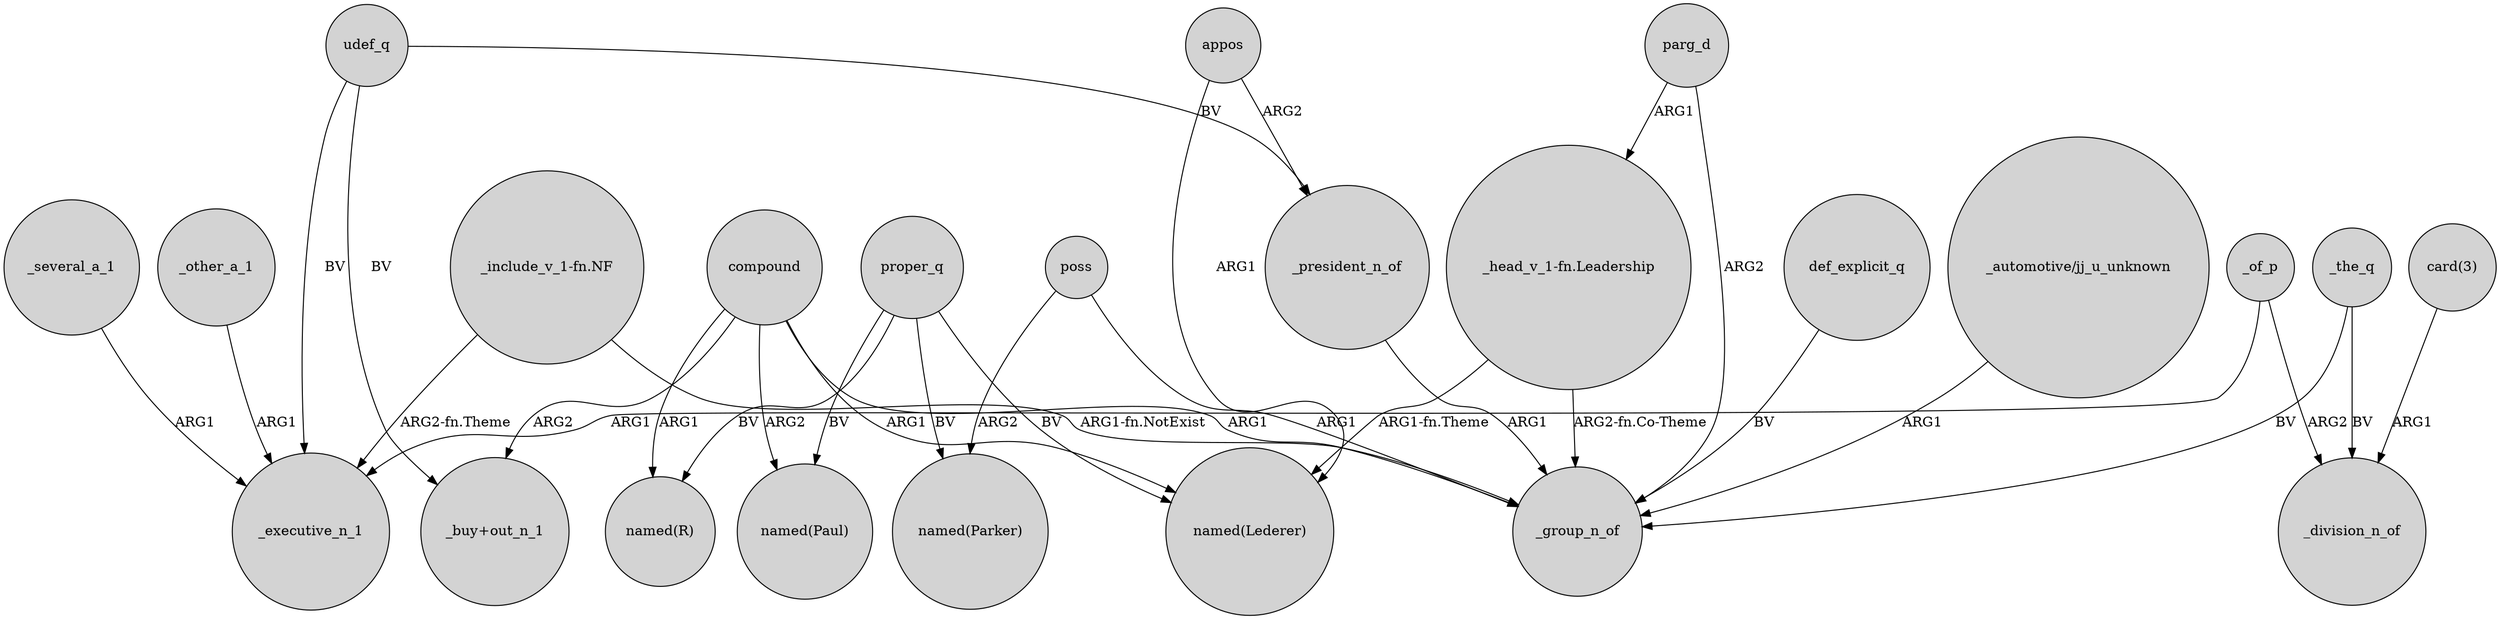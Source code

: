 digraph {
	node [shape=circle style=filled]
	_of_p -> _executive_n_1 [label=ARG1]
	proper_q -> "named(Parker)" [label=BV]
	appos -> "named(Lederer)" [label=ARG1]
	_several_a_1 -> _executive_n_1 [label=ARG1]
	udef_q -> _executive_n_1 [label=BV]
	parg_d -> "_head_v_1-fn.Leadership" [label=ARG1]
	def_explicit_q -> _group_n_of [label=BV]
	"card(3)" -> _division_n_of [label=ARG1]
	"_automotive/jj_u_unknown" -> _group_n_of [label=ARG1]
	compound -> "named(R)" [label=ARG1]
	parg_d -> _group_n_of [label=ARG2]
	compound -> "_buy+out_n_1" [label=ARG2]
	poss -> _group_n_of [label=ARG1]
	_the_q -> _group_n_of [label=BV]
	udef_q -> "_buy+out_n_1" [label=BV]
	proper_q -> "named(Paul)" [label=BV]
	appos -> _president_n_of [label=ARG2]
	_president_n_of -> _group_n_of [label=ARG1]
	compound -> "named(Paul)" [label=ARG2]
	_of_p -> _division_n_of [label=ARG2]
	udef_q -> _president_n_of [label=BV]
	"_head_v_1-fn.Leadership" -> "named(Lederer)" [label="ARG1-fn.Theme"]
	"_head_v_1-fn.Leadership" -> _group_n_of [label="ARG2-fn.Co-Theme"]
	"_include_v_1-fn.NF" -> _executive_n_1 [label="ARG2-fn.Theme"]
	_other_a_1 -> _executive_n_1 [label=ARG1]
	proper_q -> "named(Lederer)" [label=BV]
	proper_q -> "named(R)" [label=BV]
	compound -> "named(Lederer)" [label=ARG1]
	poss -> "named(Parker)" [label=ARG2]
	"_include_v_1-fn.NF" -> _group_n_of [label="ARG1-fn.NotExist"]
	compound -> _group_n_of [label=ARG1]
	_the_q -> _division_n_of [label=BV]
}
